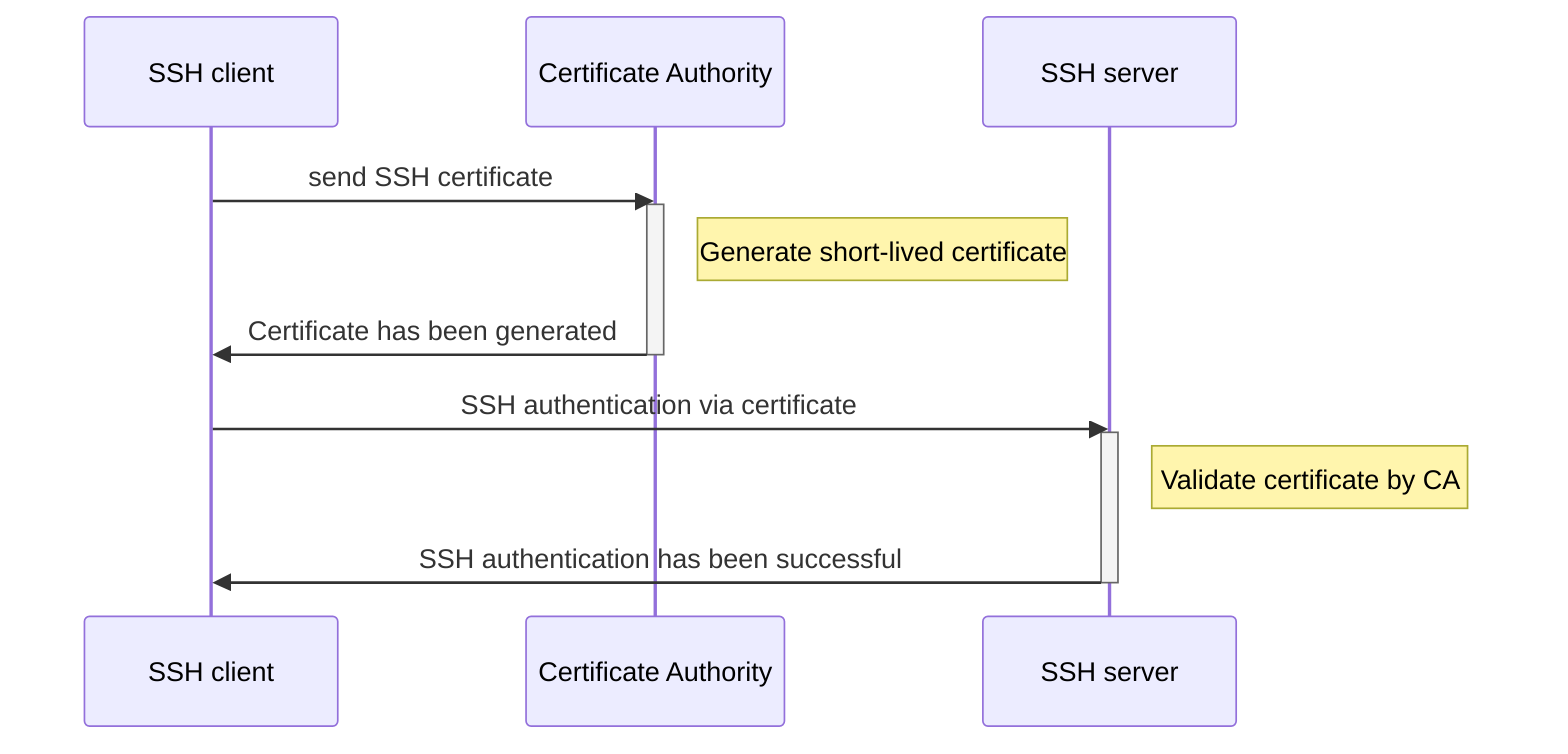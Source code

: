 sequenceDiagram
    participant c as SSH client
    participant CA as Certificate Authority
    participant s as SSH server
    c ->> CA: send SSH certificate
    activate CA
        Note right of CA: Generate short-lived certificate
        CA ->> c: Certificate has been generated
    deactivate CA
    c ->> s: SSH authentication via certificate
    activate s
        Note right of s: Validate certificate by CA
        s ->> c: SSH authentication has been successful
    deactivate s